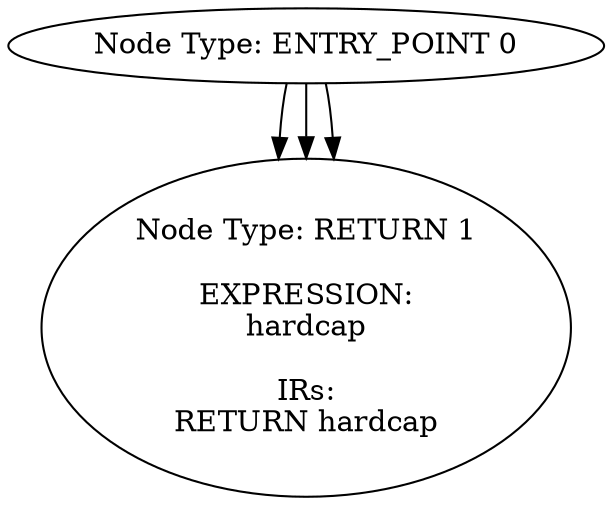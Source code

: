 digraph CFG {
0[label="Node Type: ENTRY_POINT 0
"];
0->1;
1[label="Node Type: RETURN 1

EXPRESSION:
hardcap

IRs:
RETURN hardcap"];
0[label="Node Type: ENTRY_POINT 0
"];
0->1;
1[label="Node Type: EXPRESSION 1

EXPRESSION:
Tokensale()

IRs:
INTERNAL_CALL, Tokensale.Tokensale()()"];
0[label="Node Type: OTHER_ENTRYPOINT 0

EXPRESSION:
hardcap = 1000000000000000000000

IRs:
hardcap(uint256) := 1000000000000000000000(uint256)"];
0[label="Node Type: ENTRY_POINT 0
"];
0[label="Node Type: ENTRY_POINT 0
"];
0->1;
1[label="Node Type: RETURN 1

EXPRESSION:
hardcap

IRs:
RETURN hardcap"];
0[label="Node Type: OTHER_ENTRYPOINT 0

EXPRESSION:
hardcap = 10000000000000000000000

IRs:
hardcap(uint256) := 10000000000000000000000(uint256)"];
0[label="Node Type: ENTRY_POINT 0
"];
}
